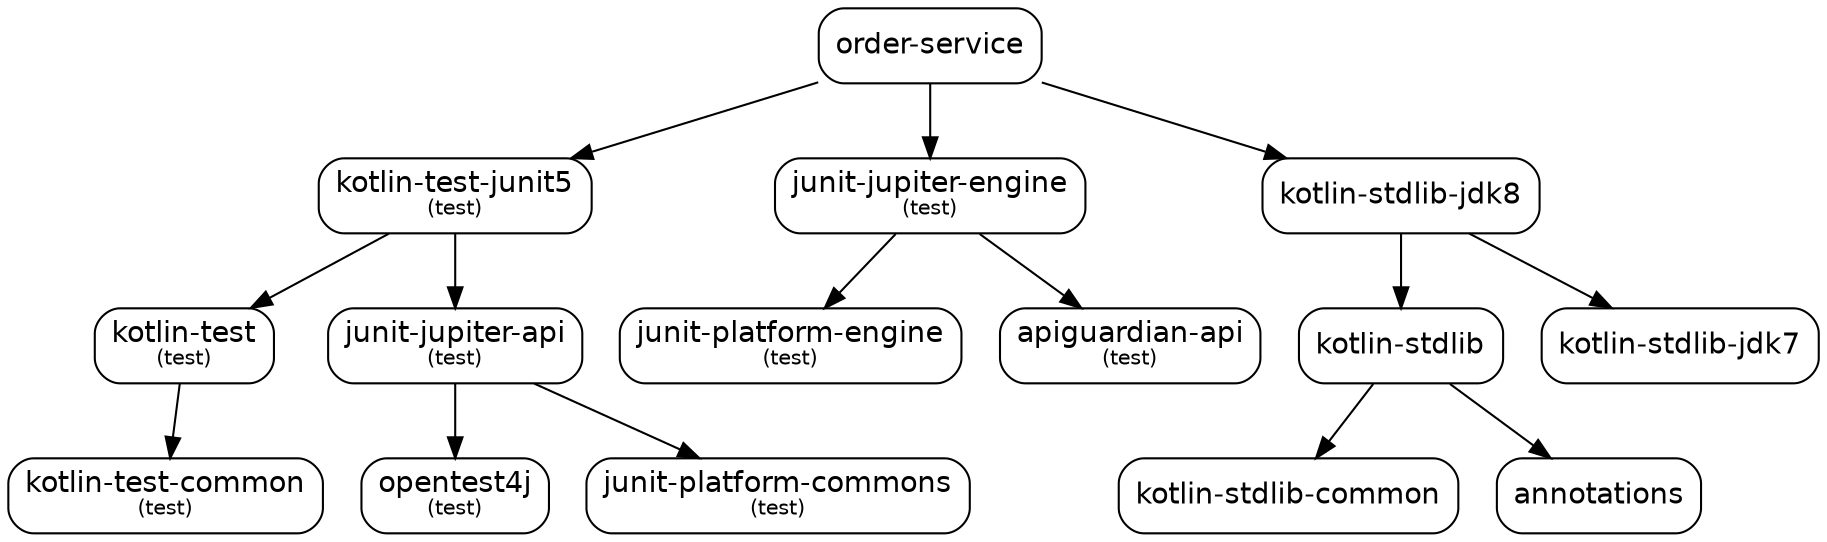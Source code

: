 digraph "order-service" {
  node [shape="box",style="rounded",fontname="Helvetica",fontsize="14"]
  edge [fontsize="10",fontname="Helvetica"]

  // Node Definitions:
  "org.jetbrains.kotlin:kotlin-test:jar"[label=<kotlin-test<font point-size="10"><br/>(test)</font>>]
  "org.jetbrains.kotlin:kotlin-test-common:jar"[label=<kotlin-test-common<font point-size="10"><br/>(test)</font>>]
  "org.jetbrains.kotlin:kotlin-test-junit5:jar"[label=<kotlin-test-junit5<font point-size="10"><br/>(test)</font>>]
  "org.junit.jupiter:junit-jupiter-api:jar"[label=<junit-jupiter-api<font point-size="10"><br/>(test)</font>>]
  "org.opentest4j:opentest4j:jar"[label=<opentest4j<font point-size="10"><br/>(test)</font>>]
  "org.junit.platform:junit-platform-commons:jar"[label=<junit-platform-commons<font point-size="10"><br/>(test)</font>>]
  "com.food.ordering.system:order-service:pom"[label=<order-service>]
  "org.junit.jupiter:junit-jupiter-engine:jar"[label=<junit-jupiter-engine<font point-size="10"><br/>(test)</font>>]
  "org.junit.platform:junit-platform-engine:jar"[label=<junit-platform-engine<font point-size="10"><br/>(test)</font>>]
  "org.apiguardian:apiguardian-api:jar"[label=<apiguardian-api<font point-size="10"><br/>(test)</font>>]
  "org.jetbrains.kotlin:kotlin-stdlib:jar"[label=<kotlin-stdlib>]
  "org.jetbrains.kotlin:kotlin-stdlib-common:jar"[label=<kotlin-stdlib-common>]
  "org.jetbrains:annotations:jar"[label=<annotations>]
  "org.jetbrains.kotlin:kotlin-stdlib-jdk8:jar"[label=<kotlin-stdlib-jdk8>]
  "org.jetbrains.kotlin:kotlin-stdlib-jdk7:jar"[label=<kotlin-stdlib-jdk7>]

  // Edge Definitions:
  "org.jetbrains.kotlin:kotlin-test:jar" -> "org.jetbrains.kotlin:kotlin-test-common:jar"
  "org.jetbrains.kotlin:kotlin-test-junit5:jar" -> "org.jetbrains.kotlin:kotlin-test:jar"
  "org.junit.jupiter:junit-jupiter-api:jar" -> "org.opentest4j:opentest4j:jar"
  "org.junit.jupiter:junit-jupiter-api:jar" -> "org.junit.platform:junit-platform-commons:jar"
  "org.jetbrains.kotlin:kotlin-test-junit5:jar" -> "org.junit.jupiter:junit-jupiter-api:jar"
  "com.food.ordering.system:order-service:pom" -> "org.jetbrains.kotlin:kotlin-test-junit5:jar"
  "org.junit.jupiter:junit-jupiter-engine:jar" -> "org.junit.platform:junit-platform-engine:jar"
  "org.junit.jupiter:junit-jupiter-engine:jar" -> "org.apiguardian:apiguardian-api:jar"
  "com.food.ordering.system:order-service:pom" -> "org.junit.jupiter:junit-jupiter-engine:jar"
  "org.jetbrains.kotlin:kotlin-stdlib:jar" -> "org.jetbrains.kotlin:kotlin-stdlib-common:jar"
  "org.jetbrains.kotlin:kotlin-stdlib:jar" -> "org.jetbrains:annotations:jar"
  "org.jetbrains.kotlin:kotlin-stdlib-jdk8:jar" -> "org.jetbrains.kotlin:kotlin-stdlib:jar"
  "org.jetbrains.kotlin:kotlin-stdlib-jdk8:jar" -> "org.jetbrains.kotlin:kotlin-stdlib-jdk7:jar"
  "com.food.ordering.system:order-service:pom" -> "org.jetbrains.kotlin:kotlin-stdlib-jdk8:jar"
}